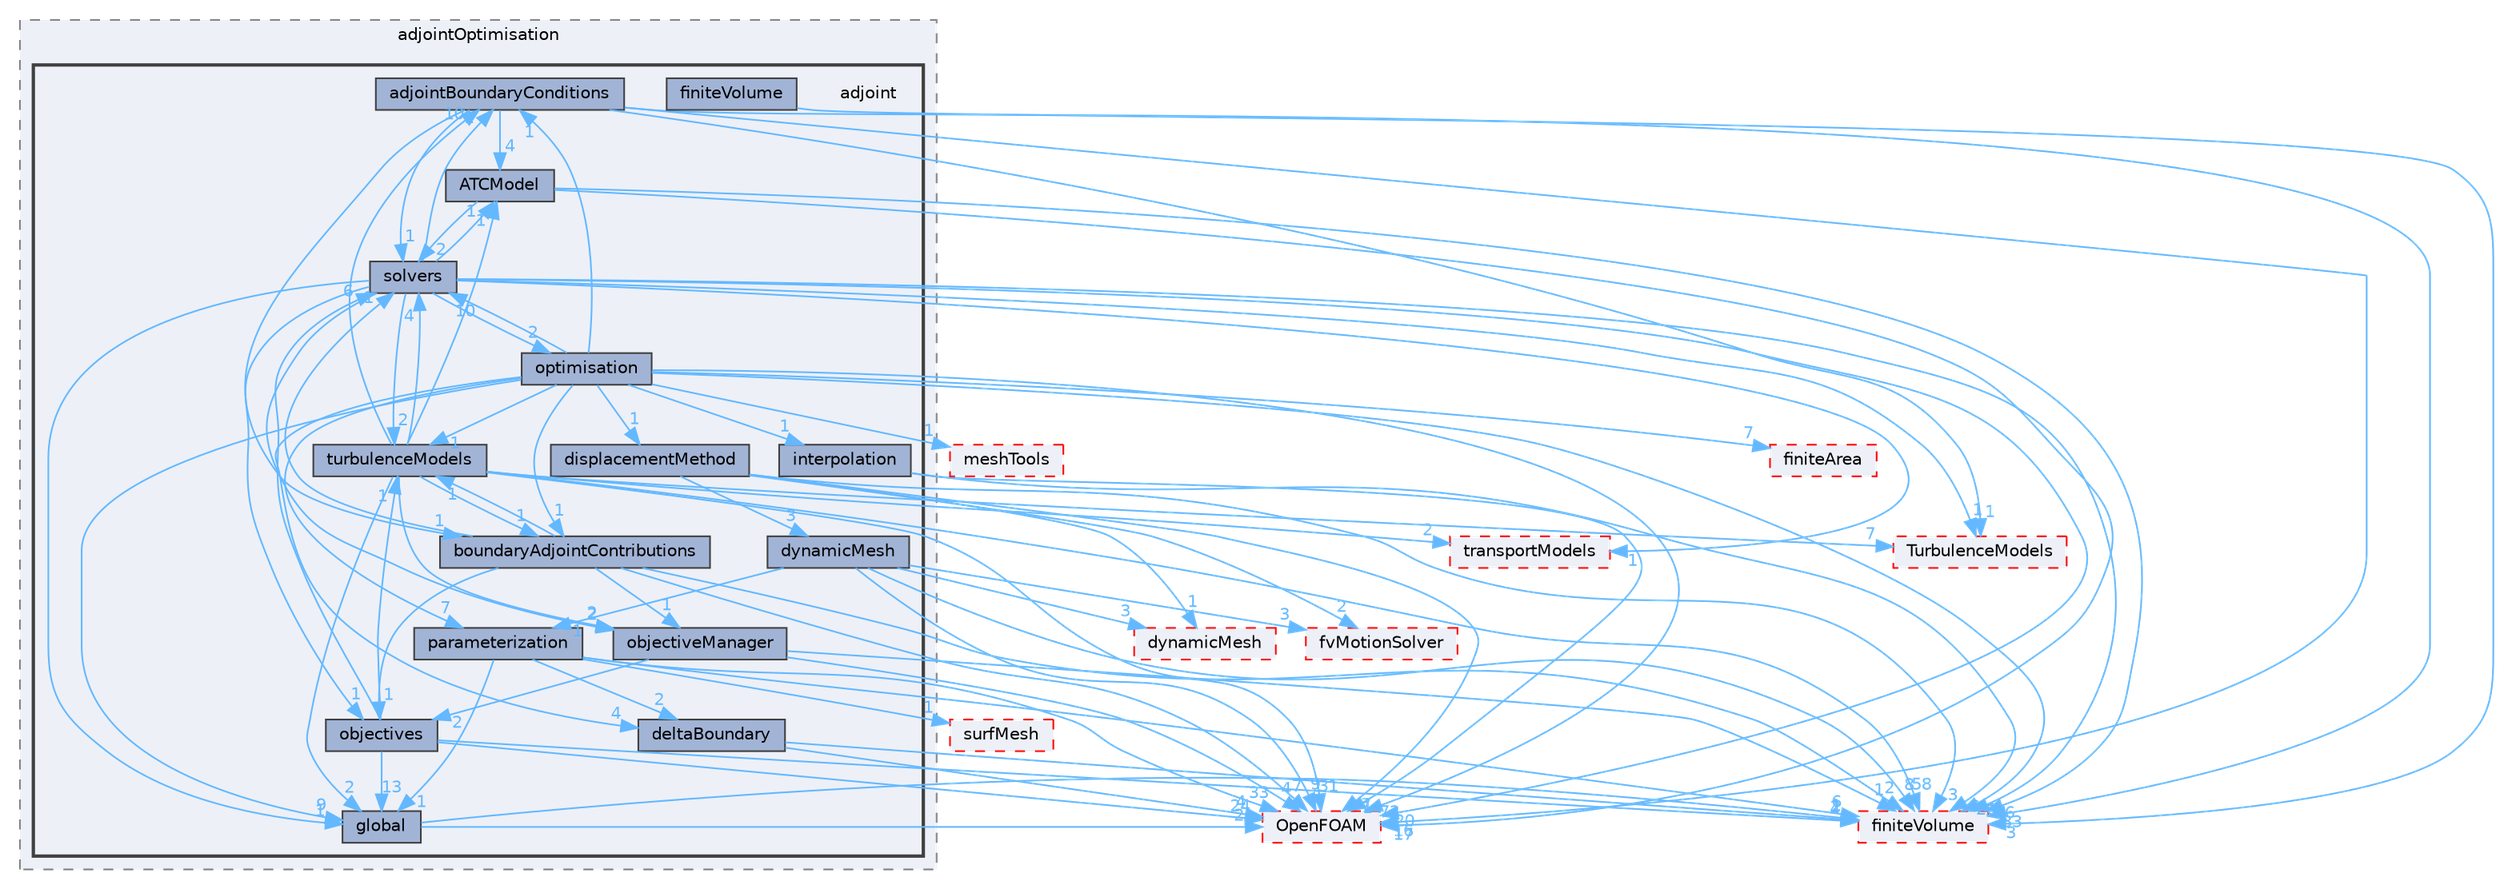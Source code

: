 digraph "src/optimisation/adjointOptimisation/adjoint"
{
 // LATEX_PDF_SIZE
  bgcolor="transparent";
  edge [fontname=Helvetica,fontsize=10,labelfontname=Helvetica,labelfontsize=10];
  node [fontname=Helvetica,fontsize=10,shape=box,height=0.2,width=0.4];
  compound=true
  subgraph clusterdir_c0c7e56fc8041791ad4af70bc1e1ba71 {
    graph [ bgcolor="#edf0f7", pencolor="grey50", label="adjointOptimisation", fontname=Helvetica,fontsize=10 style="filled,dashed", URL="dir_c0c7e56fc8041791ad4af70bc1e1ba71.html",tooltip=""]
  subgraph clusterdir_ec068ce9daa9333922b6d138eb1e178a {
    graph [ bgcolor="#edf0f7", pencolor="grey25", label="", fontname=Helvetica,fontsize=10 style="filled,bold", URL="dir_ec068ce9daa9333922b6d138eb1e178a.html",tooltip=""]
    dir_ec068ce9daa9333922b6d138eb1e178a [shape=plaintext, label="adjoint"];
  dir_1784f822592d39f816c839dc1a098cdb [label="adjointBoundaryConditions", fillcolor="#a2b4d6", color="grey25", style="filled", URL="dir_1784f822592d39f816c839dc1a098cdb.html",tooltip=""];
  dir_6019e2ba756911614deb7d1618097af1 [label="ATCModel", fillcolor="#a2b4d6", color="grey25", style="filled", URL="dir_6019e2ba756911614deb7d1618097af1.html",tooltip=""];
  dir_3c0395a0b3704d24024ddd387bcbaf66 [label="boundaryAdjointContributions", fillcolor="#a2b4d6", color="grey25", style="filled", URL="dir_3c0395a0b3704d24024ddd387bcbaf66.html",tooltip=""];
  dir_b2bffebd305523ae74de52534349e8c7 [label="deltaBoundary", fillcolor="#a2b4d6", color="grey25", style="filled", URL="dir_b2bffebd305523ae74de52534349e8c7.html",tooltip=""];
  dir_36c1c593bb5d5a705c176492dbdd0852 [label="displacementMethod", fillcolor="#a2b4d6", color="grey25", style="filled", URL="dir_36c1c593bb5d5a705c176492dbdd0852.html",tooltip=""];
  dir_a3c15c1b3b2f5f0f260afae195a15ca3 [label="dynamicMesh", fillcolor="#a2b4d6", color="grey25", style="filled", URL="dir_a3c15c1b3b2f5f0f260afae195a15ca3.html",tooltip=""];
  dir_2c63daf54d8e3dba8009549c93157325 [label="finiteVolume", fillcolor="#a2b4d6", color="grey25", style="filled", URL="dir_2c63daf54d8e3dba8009549c93157325.html",tooltip=""];
  dir_dd56dc4c5f6c51768e20e60d3fce2a94 [label="global", fillcolor="#a2b4d6", color="grey25", style="filled", URL="dir_dd56dc4c5f6c51768e20e60d3fce2a94.html",tooltip=""];
  dir_61ddb358d70af38fb50f12bddb113391 [label="interpolation", fillcolor="#a2b4d6", color="grey25", style="filled", URL="dir_61ddb358d70af38fb50f12bddb113391.html",tooltip=""];
  dir_df4d411816fa2103c27e0f87f824bd4d [label="objectiveManager", fillcolor="#a2b4d6", color="grey25", style="filled", URL="dir_df4d411816fa2103c27e0f87f824bd4d.html",tooltip=""];
  dir_1b1529705a9baeac752d91ac401dda71 [label="objectives", fillcolor="#a2b4d6", color="grey25", style="filled", URL="dir_1b1529705a9baeac752d91ac401dda71.html",tooltip=""];
  dir_4c08a66c3363b1709c4529c1c6cd2d18 [label="optimisation", fillcolor="#a2b4d6", color="grey25", style="filled", URL="dir_4c08a66c3363b1709c4529c1c6cd2d18.html",tooltip=""];
  dir_b99de617d441e60a7bad4cdf0a5e480b [label="parameterization", fillcolor="#a2b4d6", color="grey25", style="filled", URL="dir_b99de617d441e60a7bad4cdf0a5e480b.html",tooltip=""];
  dir_f1ea2e00111d8324be054b4e32e6ee53 [label="solvers", fillcolor="#a2b4d6", color="grey25", style="filled", URL="dir_f1ea2e00111d8324be054b4e32e6ee53.html",tooltip=""];
  dir_65c5a1cbdce3964d4a2bd5a2c0168e6b [label="turbulenceModels", fillcolor="#a2b4d6", color="grey25", style="filled", URL="dir_65c5a1cbdce3964d4a2bd5a2c0168e6b.html",tooltip=""];
  }
  }
  dir_9bd15774b555cf7259a6fa18f99fe99b [label="finiteVolume", fillcolor="#edf0f7", color="red", style="filled,dashed", URL="dir_9bd15774b555cf7259a6fa18f99fe99b.html",tooltip=""];
  dir_c5473ff19b20e6ec4dfe5c310b3778a8 [label="OpenFOAM", fillcolor="#edf0f7", color="red", style="filled,dashed", URL="dir_c5473ff19b20e6ec4dfe5c310b3778a8.html",tooltip=""];
  dir_1eda626aeac0f0ad2848c36acaa5d501 [label="TurbulenceModels", fillcolor="#edf0f7", color="red", style="filled,dashed", URL="dir_1eda626aeac0f0ad2848c36acaa5d501.html",tooltip=""];
  dir_9415e59289a6feeb24164dafa70a594f [label="transportModels", fillcolor="#edf0f7", color="red", style="filled,dashed", URL="dir_9415e59289a6feeb24164dafa70a594f.html",tooltip=""];
  dir_63742796c427c97a292c80f7db71da36 [label="dynamicMesh", fillcolor="#edf0f7", color="red", style="filled,dashed", URL="dir_63742796c427c97a292c80f7db71da36.html",tooltip=""];
  dir_f7091aeabaea36e4bb5fe5aa28ecbeff [label="fvMotionSolver", fillcolor="#edf0f7", color="red", style="filled,dashed", URL="dir_f7091aeabaea36e4bb5fe5aa28ecbeff.html",tooltip=""];
  dir_0a88fe22feb23ce5f078a04a1df67721 [label="surfMesh", fillcolor="#edf0f7", color="red", style="filled,dashed", URL="dir_0a88fe22feb23ce5f078a04a1df67721.html",tooltip=""];
  dir_ae30ad0bef50cf391b24c614251bb9fd [label="meshTools", fillcolor="#edf0f7", color="red", style="filled,dashed", URL="dir_ae30ad0bef50cf391b24c614251bb9fd.html",tooltip=""];
  dir_b69a9eadfe761c231b266ce918b218a5 [label="finiteArea", fillcolor="#edf0f7", color="red", style="filled,dashed", URL="dir_b69a9eadfe761c231b266ce918b218a5.html",tooltip=""];
  dir_1784f822592d39f816c839dc1a098cdb->dir_3c0395a0b3704d24024ddd387bcbaf66 [headlabel="1", labeldistance=1.5 headhref="dir_000033_000324.html" href="dir_000033_000324.html" color="steelblue1" fontcolor="steelblue1"];
  dir_1784f822592d39f816c839dc1a098cdb->dir_6019e2ba756911614deb7d1618097af1 [headlabel="4", labeldistance=1.5 headhref="dir_000033_000135.html" href="dir_000033_000135.html" color="steelblue1" fontcolor="steelblue1"];
  dir_1784f822592d39f816c839dc1a098cdb->dir_9bd15774b555cf7259a6fa18f99fe99b [headlabel="33", labeldistance=1.5 headhref="dir_000033_001387.html" href="dir_000033_001387.html" color="steelblue1" fontcolor="steelblue1"];
  dir_1784f822592d39f816c839dc1a098cdb->dir_c5473ff19b20e6ec4dfe5c310b3778a8 [headlabel="16", labeldistance=1.5 headhref="dir_000033_002695.html" href="dir_000033_002695.html" color="steelblue1" fontcolor="steelblue1"];
  dir_1784f822592d39f816c839dc1a098cdb->dir_f1ea2e00111d8324be054b4e32e6ee53 [headlabel="1", labeldistance=1.5 headhref="dir_000033_003659.html" href="dir_000033_003659.html" color="steelblue1" fontcolor="steelblue1"];
  dir_1784f822592d39f816c839dc1a098cdb->dir_1eda626aeac0f0ad2848c36acaa5d501 [headlabel="1", labeldistance=1.5 headhref="dir_000033_004143.html" href="dir_000033_004143.html" color="steelblue1" fontcolor="steelblue1"];
  dir_6019e2ba756911614deb7d1618097af1->dir_9bd15774b555cf7259a6fa18f99fe99b [headlabel="6", labeldistance=1.5 headhref="dir_000135_001387.html" href="dir_000135_001387.html" color="steelblue1" fontcolor="steelblue1"];
  dir_6019e2ba756911614deb7d1618097af1->dir_c5473ff19b20e6ec4dfe5c310b3778a8 [headlabel="17", labeldistance=1.5 headhref="dir_000135_002695.html" href="dir_000135_002695.html" color="steelblue1" fontcolor="steelblue1"];
  dir_6019e2ba756911614deb7d1618097af1->dir_f1ea2e00111d8324be054b4e32e6ee53 [headlabel="2", labeldistance=1.5 headhref="dir_000135_003659.html" href="dir_000135_003659.html" color="steelblue1" fontcolor="steelblue1"];
  dir_3c0395a0b3704d24024ddd387bcbaf66->dir_1b1529705a9baeac752d91ac401dda71 [headlabel="1", labeldistance=1.5 headhref="dir_000324_002670.html" href="dir_000324_002670.html" color="steelblue1" fontcolor="steelblue1"];
  dir_3c0395a0b3704d24024ddd387bcbaf66->dir_65c5a1cbdce3964d4a2bd5a2c0168e6b [headlabel="1", labeldistance=1.5 headhref="dir_000324_004142.html" href="dir_000324_004142.html" color="steelblue1" fontcolor="steelblue1"];
  dir_3c0395a0b3704d24024ddd387bcbaf66->dir_9bd15774b555cf7259a6fa18f99fe99b [headlabel="2", labeldistance=1.5 headhref="dir_000324_001387.html" href="dir_000324_001387.html" color="steelblue1" fontcolor="steelblue1"];
  dir_3c0395a0b3704d24024ddd387bcbaf66->dir_c5473ff19b20e6ec4dfe5c310b3778a8 [headlabel="7", labeldistance=1.5 headhref="dir_000324_002695.html" href="dir_000324_002695.html" color="steelblue1" fontcolor="steelblue1"];
  dir_3c0395a0b3704d24024ddd387bcbaf66->dir_df4d411816fa2103c27e0f87f824bd4d [headlabel="1", labeldistance=1.5 headhref="dir_000324_002662.html" href="dir_000324_002662.html" color="steelblue1" fontcolor="steelblue1"];
  dir_3c0395a0b3704d24024ddd387bcbaf66->dir_f1ea2e00111d8324be054b4e32e6ee53 [headlabel="1", labeldistance=1.5 headhref="dir_000324_003659.html" href="dir_000324_003659.html" color="steelblue1" fontcolor="steelblue1"];
  dir_b2bffebd305523ae74de52534349e8c7->dir_9bd15774b555cf7259a6fa18f99fe99b [headlabel="2", labeldistance=1.5 headhref="dir_000839_001387.html" href="dir_000839_001387.html" color="steelblue1" fontcolor="steelblue1"];
  dir_b2bffebd305523ae74de52534349e8c7->dir_c5473ff19b20e6ec4dfe5c310b3778a8 [headlabel="4", labeldistance=1.5 headhref="dir_000839_002695.html" href="dir_000839_002695.html" color="steelblue1" fontcolor="steelblue1"];
  dir_36c1c593bb5d5a705c176492dbdd0852->dir_9bd15774b555cf7259a6fa18f99fe99b [headlabel="3", labeldistance=1.5 headhref="dir_000969_001387.html" href="dir_000969_001387.html" color="steelblue1" fontcolor="steelblue1"];
  dir_36c1c593bb5d5a705c176492dbdd0852->dir_c5473ff19b20e6ec4dfe5c310b3778a8 [headlabel="7", labeldistance=1.5 headhref="dir_000969_002695.html" href="dir_000969_002695.html" color="steelblue1" fontcolor="steelblue1"];
  dir_36c1c593bb5d5a705c176492dbdd0852->dir_63742796c427c97a292c80f7db71da36 [headlabel="1", labeldistance=1.5 headhref="dir_000969_001086.html" href="dir_000969_001086.html" color="steelblue1" fontcolor="steelblue1"];
  dir_36c1c593bb5d5a705c176492dbdd0852->dir_f7091aeabaea36e4bb5fe5aa28ecbeff [headlabel="2", labeldistance=1.5 headhref="dir_000969_001553.html" href="dir_000969_001553.html" color="steelblue1" fontcolor="steelblue1"];
  dir_36c1c593bb5d5a705c176492dbdd0852->dir_a3c15c1b3b2f5f0f260afae195a15ca3 [headlabel="3", labeldistance=1.5 headhref="dir_000969_001087.html" href="dir_000969_001087.html" color="steelblue1" fontcolor="steelblue1"];
  dir_a3c15c1b3b2f5f0f260afae195a15ca3->dir_f7091aeabaea36e4bb5fe5aa28ecbeff [headlabel="3", labeldistance=1.5 headhref="dir_001087_001553.html" href="dir_001087_001553.html" color="steelblue1" fontcolor="steelblue1"];
  dir_a3c15c1b3b2f5f0f260afae195a15ca3->dir_9bd15774b555cf7259a6fa18f99fe99b [headlabel="8", labeldistance=1.5 headhref="dir_001087_001387.html" href="dir_001087_001387.html" color="steelblue1" fontcolor="steelblue1"];
  dir_a3c15c1b3b2f5f0f260afae195a15ca3->dir_c5473ff19b20e6ec4dfe5c310b3778a8 [headlabel="9", labeldistance=1.5 headhref="dir_001087_002695.html" href="dir_001087_002695.html" color="steelblue1" fontcolor="steelblue1"];
  dir_a3c15c1b3b2f5f0f260afae195a15ca3->dir_63742796c427c97a292c80f7db71da36 [headlabel="3", labeldistance=1.5 headhref="dir_001087_001086.html" href="dir_001087_001086.html" color="steelblue1" fontcolor="steelblue1"];
  dir_a3c15c1b3b2f5f0f260afae195a15ca3->dir_b99de617d441e60a7bad4cdf0a5e480b [headlabel="1", labeldistance=1.5 headhref="dir_001087_002783.html" href="dir_001087_002783.html" color="steelblue1" fontcolor="steelblue1"];
  dir_2c63daf54d8e3dba8009549c93157325->dir_9bd15774b555cf7259a6fa18f99fe99b [headlabel="3", labeldistance=1.5 headhref="dir_001389_001387.html" href="dir_001389_001387.html" color="steelblue1" fontcolor="steelblue1"];
  dir_dd56dc4c5f6c51768e20e60d3fce2a94->dir_9bd15774b555cf7259a6fa18f99fe99b [headlabel="1", labeldistance=1.5 headhref="dir_001646_001387.html" href="dir_001646_001387.html" color="steelblue1" fontcolor="steelblue1"];
  dir_dd56dc4c5f6c51768e20e60d3fce2a94->dir_c5473ff19b20e6ec4dfe5c310b3778a8 [headlabel="2", labeldistance=1.5 headhref="dir_001646_002695.html" href="dir_001646_002695.html" color="steelblue1" fontcolor="steelblue1"];
  dir_61ddb358d70af38fb50f12bddb113391->dir_9bd15774b555cf7259a6fa18f99fe99b [headlabel="6", labeldistance=1.5 headhref="dir_001928_001387.html" href="dir_001928_001387.html" color="steelblue1" fontcolor="steelblue1"];
  dir_61ddb358d70af38fb50f12bddb113391->dir_c5473ff19b20e6ec4dfe5c310b3778a8 [headlabel="14", labeldistance=1.5 headhref="dir_001928_002695.html" href="dir_001928_002695.html" color="steelblue1" fontcolor="steelblue1"];
  dir_df4d411816fa2103c27e0f87f824bd4d->dir_c5473ff19b20e6ec4dfe5c310b3778a8 [headlabel="4", labeldistance=1.5 headhref="dir_002662_002695.html" href="dir_002662_002695.html" color="steelblue1" fontcolor="steelblue1"];
  dir_df4d411816fa2103c27e0f87f824bd4d->dir_9bd15774b555cf7259a6fa18f99fe99b [headlabel="1", labeldistance=1.5 headhref="dir_002662_001387.html" href="dir_002662_001387.html" color="steelblue1" fontcolor="steelblue1"];
  dir_df4d411816fa2103c27e0f87f824bd4d->dir_1b1529705a9baeac752d91ac401dda71 [headlabel="2", labeldistance=1.5 headhref="dir_002662_002670.html" href="dir_002662_002670.html" color="steelblue1" fontcolor="steelblue1"];
  dir_1b1529705a9baeac752d91ac401dda71->dir_65c5a1cbdce3964d4a2bd5a2c0168e6b [headlabel="1", labeldistance=1.5 headhref="dir_002670_004142.html" href="dir_002670_004142.html" color="steelblue1" fontcolor="steelblue1"];
  dir_1b1529705a9baeac752d91ac401dda71->dir_9bd15774b555cf7259a6fa18f99fe99b [headlabel="4", labeldistance=1.5 headhref="dir_002670_001387.html" href="dir_002670_001387.html" color="steelblue1" fontcolor="steelblue1"];
  dir_1b1529705a9baeac752d91ac401dda71->dir_c5473ff19b20e6ec4dfe5c310b3778a8 [headlabel="24", labeldistance=1.5 headhref="dir_002670_002695.html" href="dir_002670_002695.html" color="steelblue1" fontcolor="steelblue1"];
  dir_1b1529705a9baeac752d91ac401dda71->dir_dd56dc4c5f6c51768e20e60d3fce2a94 [headlabel="13", labeldistance=1.5 headhref="dir_002670_001646.html" href="dir_002670_001646.html" color="steelblue1" fontcolor="steelblue1"];
  dir_1b1529705a9baeac752d91ac401dda71->dir_f1ea2e00111d8324be054b4e32e6ee53 [headlabel="6", labeldistance=1.5 headhref="dir_002670_003659.html" href="dir_002670_003659.html" color="steelblue1" fontcolor="steelblue1"];
  dir_4c08a66c3363b1709c4529c1c6cd2d18->dir_3c0395a0b3704d24024ddd387bcbaf66 [headlabel="1", labeldistance=1.5 headhref="dir_002701_000324.html" href="dir_002701_000324.html" color="steelblue1" fontcolor="steelblue1"];
  dir_4c08a66c3363b1709c4529c1c6cd2d18->dir_65c5a1cbdce3964d4a2bd5a2c0168e6b [headlabel="1", labeldistance=1.5 headhref="dir_002701_004142.html" href="dir_002701_004142.html" color="steelblue1" fontcolor="steelblue1"];
  dir_4c08a66c3363b1709c4529c1c6cd2d18->dir_9bd15774b555cf7259a6fa18f99fe99b [headlabel="20", labeldistance=1.5 headhref="dir_002701_001387.html" href="dir_002701_001387.html" color="steelblue1" fontcolor="steelblue1"];
  dir_4c08a66c3363b1709c4529c1c6cd2d18->dir_c5473ff19b20e6ec4dfe5c310b3778a8 [headlabel="73", labeldistance=1.5 headhref="dir_002701_002695.html" href="dir_002701_002695.html" color="steelblue1" fontcolor="steelblue1"];
  dir_4c08a66c3363b1709c4529c1c6cd2d18->dir_dd56dc4c5f6c51768e20e60d3fce2a94 [headlabel="9", labeldistance=1.5 headhref="dir_002701_001646.html" href="dir_002701_001646.html" color="steelblue1" fontcolor="steelblue1"];
  dir_4c08a66c3363b1709c4529c1c6cd2d18->dir_f1ea2e00111d8324be054b4e32e6ee53 [headlabel="10", labeldistance=1.5 headhref="dir_002701_003659.html" href="dir_002701_003659.html" color="steelblue1" fontcolor="steelblue1"];
  dir_4c08a66c3363b1709c4529c1c6cd2d18->dir_ae30ad0bef50cf391b24c614251bb9fd [headlabel="1", labeldistance=1.5 headhref="dir_002701_002382.html" href="dir_002701_002382.html" color="steelblue1" fontcolor="steelblue1"];
  dir_4c08a66c3363b1709c4529c1c6cd2d18->dir_36c1c593bb5d5a705c176492dbdd0852 [headlabel="1", labeldistance=1.5 headhref="dir_002701_000969.html" href="dir_002701_000969.html" color="steelblue1" fontcolor="steelblue1"];
  dir_4c08a66c3363b1709c4529c1c6cd2d18->dir_b99de617d441e60a7bad4cdf0a5e480b [headlabel="7", labeldistance=1.5 headhref="dir_002701_002783.html" href="dir_002701_002783.html" color="steelblue1" fontcolor="steelblue1"];
  dir_4c08a66c3363b1709c4529c1c6cd2d18->dir_b2bffebd305523ae74de52534349e8c7 [headlabel="4", labeldistance=1.5 headhref="dir_002701_000839.html" href="dir_002701_000839.html" color="steelblue1" fontcolor="steelblue1"];
  dir_4c08a66c3363b1709c4529c1c6cd2d18->dir_b69a9eadfe761c231b266ce918b218a5 [headlabel="7", labeldistance=1.5 headhref="dir_002701_001385.html" href="dir_002701_001385.html" color="steelblue1" fontcolor="steelblue1"];
  dir_4c08a66c3363b1709c4529c1c6cd2d18->dir_61ddb358d70af38fb50f12bddb113391 [headlabel="1", labeldistance=1.5 headhref="dir_002701_001928.html" href="dir_002701_001928.html" color="steelblue1" fontcolor="steelblue1"];
  dir_4c08a66c3363b1709c4529c1c6cd2d18->dir_1784f822592d39f816c839dc1a098cdb [headlabel="1", labeldistance=1.5 headhref="dir_002701_000033.html" href="dir_002701_000033.html" color="steelblue1" fontcolor="steelblue1"];
  dir_b99de617d441e60a7bad4cdf0a5e480b->dir_0a88fe22feb23ce5f078a04a1df67721 [headlabel="1", labeldistance=1.5 headhref="dir_002783_003891.html" href="dir_002783_003891.html" color="steelblue1" fontcolor="steelblue1"];
  dir_b99de617d441e60a7bad4cdf0a5e480b->dir_9bd15774b555cf7259a6fa18f99fe99b [headlabel="6", labeldistance=1.5 headhref="dir_002783_001387.html" href="dir_002783_001387.html" color="steelblue1" fontcolor="steelblue1"];
  dir_b99de617d441e60a7bad4cdf0a5e480b->dir_b2bffebd305523ae74de52534349e8c7 [headlabel="2", labeldistance=1.5 headhref="dir_002783_000839.html" href="dir_002783_000839.html" color="steelblue1" fontcolor="steelblue1"];
  dir_b99de617d441e60a7bad4cdf0a5e480b->dir_c5473ff19b20e6ec4dfe5c310b3778a8 [headlabel="33", labeldistance=1.5 headhref="dir_002783_002695.html" href="dir_002783_002695.html" color="steelblue1" fontcolor="steelblue1"];
  dir_b99de617d441e60a7bad4cdf0a5e480b->dir_dd56dc4c5f6c51768e20e60d3fce2a94 [headlabel="1", labeldistance=1.5 headhref="dir_002783_001646.html" href="dir_002783_001646.html" color="steelblue1" fontcolor="steelblue1"];
  dir_f1ea2e00111d8324be054b4e32e6ee53->dir_1784f822592d39f816c839dc1a098cdb [headlabel="1", labeldistance=1.5 headhref="dir_003659_000033.html" href="dir_003659_000033.html" color="steelblue1" fontcolor="steelblue1"];
  dir_f1ea2e00111d8324be054b4e32e6ee53->dir_1b1529705a9baeac752d91ac401dda71 [headlabel="1", labeldistance=1.5 headhref="dir_003659_002670.html" href="dir_003659_002670.html" color="steelblue1" fontcolor="steelblue1"];
  dir_f1ea2e00111d8324be054b4e32e6ee53->dir_1eda626aeac0f0ad2848c36acaa5d501 [headlabel="1", labeldistance=1.5 headhref="dir_003659_004143.html" href="dir_003659_004143.html" color="steelblue1" fontcolor="steelblue1"];
  dir_f1ea2e00111d8324be054b4e32e6ee53->dir_4c08a66c3363b1709c4529c1c6cd2d18 [headlabel="2", labeldistance=1.5 headhref="dir_003659_002701.html" href="dir_003659_002701.html" color="steelblue1" fontcolor="steelblue1"];
  dir_f1ea2e00111d8324be054b4e32e6ee53->dir_6019e2ba756911614deb7d1618097af1 [headlabel="1", labeldistance=1.5 headhref="dir_003659_000135.html" href="dir_003659_000135.html" color="steelblue1" fontcolor="steelblue1"];
  dir_f1ea2e00111d8324be054b4e32e6ee53->dir_65c5a1cbdce3964d4a2bd5a2c0168e6b [headlabel="2", labeldistance=1.5 headhref="dir_003659_004142.html" href="dir_003659_004142.html" color="steelblue1" fontcolor="steelblue1"];
  dir_f1ea2e00111d8324be054b4e32e6ee53->dir_9415e59289a6feeb24164dafa70a594f [headlabel="1", labeldistance=1.5 headhref="dir_003659_004112.html" href="dir_003659_004112.html" color="steelblue1" fontcolor="steelblue1"];
  dir_f1ea2e00111d8324be054b4e32e6ee53->dir_9bd15774b555cf7259a6fa18f99fe99b [headlabel="38", labeldistance=1.5 headhref="dir_003659_001387.html" href="dir_003659_001387.html" color="steelblue1" fontcolor="steelblue1"];
  dir_f1ea2e00111d8324be054b4e32e6ee53->dir_c5473ff19b20e6ec4dfe5c310b3778a8 [headlabel="20", labeldistance=1.5 headhref="dir_003659_002695.html" href="dir_003659_002695.html" color="steelblue1" fontcolor="steelblue1"];
  dir_f1ea2e00111d8324be054b4e32e6ee53->dir_dd56dc4c5f6c51768e20e60d3fce2a94 [headlabel="1", labeldistance=1.5 headhref="dir_003659_001646.html" href="dir_003659_001646.html" color="steelblue1" fontcolor="steelblue1"];
  dir_f1ea2e00111d8324be054b4e32e6ee53->dir_df4d411816fa2103c27e0f87f824bd4d [headlabel="2", labeldistance=1.5 headhref="dir_003659_002662.html" href="dir_003659_002662.html" color="steelblue1" fontcolor="steelblue1"];
  dir_65c5a1cbdce3964d4a2bd5a2c0168e6b->dir_1784f822592d39f816c839dc1a098cdb [headlabel="10", labeldistance=1.5 headhref="dir_004142_000033.html" href="dir_004142_000033.html" color="steelblue1" fontcolor="steelblue1"];
  dir_65c5a1cbdce3964d4a2bd5a2c0168e6b->dir_1eda626aeac0f0ad2848c36acaa5d501 [headlabel="7", labeldistance=1.5 headhref="dir_004142_004143.html" href="dir_004142_004143.html" color="steelblue1" fontcolor="steelblue1"];
  dir_65c5a1cbdce3964d4a2bd5a2c0168e6b->dir_3c0395a0b3704d24024ddd387bcbaf66 [headlabel="1", labeldistance=1.5 headhref="dir_004142_000324.html" href="dir_004142_000324.html" color="steelblue1" fontcolor="steelblue1"];
  dir_65c5a1cbdce3964d4a2bd5a2c0168e6b->dir_6019e2ba756911614deb7d1618097af1 [headlabel="1", labeldistance=1.5 headhref="dir_004142_000135.html" href="dir_004142_000135.html" color="steelblue1" fontcolor="steelblue1"];
  dir_65c5a1cbdce3964d4a2bd5a2c0168e6b->dir_9415e59289a6feeb24164dafa70a594f [headlabel="2", labeldistance=1.5 headhref="dir_004142_004112.html" href="dir_004142_004112.html" color="steelblue1" fontcolor="steelblue1"];
  dir_65c5a1cbdce3964d4a2bd5a2c0168e6b->dir_9bd15774b555cf7259a6fa18f99fe99b [headlabel="58", labeldistance=1.5 headhref="dir_004142_001387.html" href="dir_004142_001387.html" color="steelblue1" fontcolor="steelblue1"];
  dir_65c5a1cbdce3964d4a2bd5a2c0168e6b->dir_c5473ff19b20e6ec4dfe5c310b3778a8 [headlabel="31", labeldistance=1.5 headhref="dir_004142_002695.html" href="dir_004142_002695.html" color="steelblue1" fontcolor="steelblue1"];
  dir_65c5a1cbdce3964d4a2bd5a2c0168e6b->dir_dd56dc4c5f6c51768e20e60d3fce2a94 [headlabel="2", labeldistance=1.5 headhref="dir_004142_001646.html" href="dir_004142_001646.html" color="steelblue1" fontcolor="steelblue1"];
  dir_65c5a1cbdce3964d4a2bd5a2c0168e6b->dir_df4d411816fa2103c27e0f87f824bd4d [headlabel="2", labeldistance=1.5 headhref="dir_004142_002662.html" href="dir_004142_002662.html" color="steelblue1" fontcolor="steelblue1"];
  dir_65c5a1cbdce3964d4a2bd5a2c0168e6b->dir_f1ea2e00111d8324be054b4e32e6ee53 [headlabel="4", labeldistance=1.5 headhref="dir_004142_003659.html" href="dir_004142_003659.html" color="steelblue1" fontcolor="steelblue1"];
}
